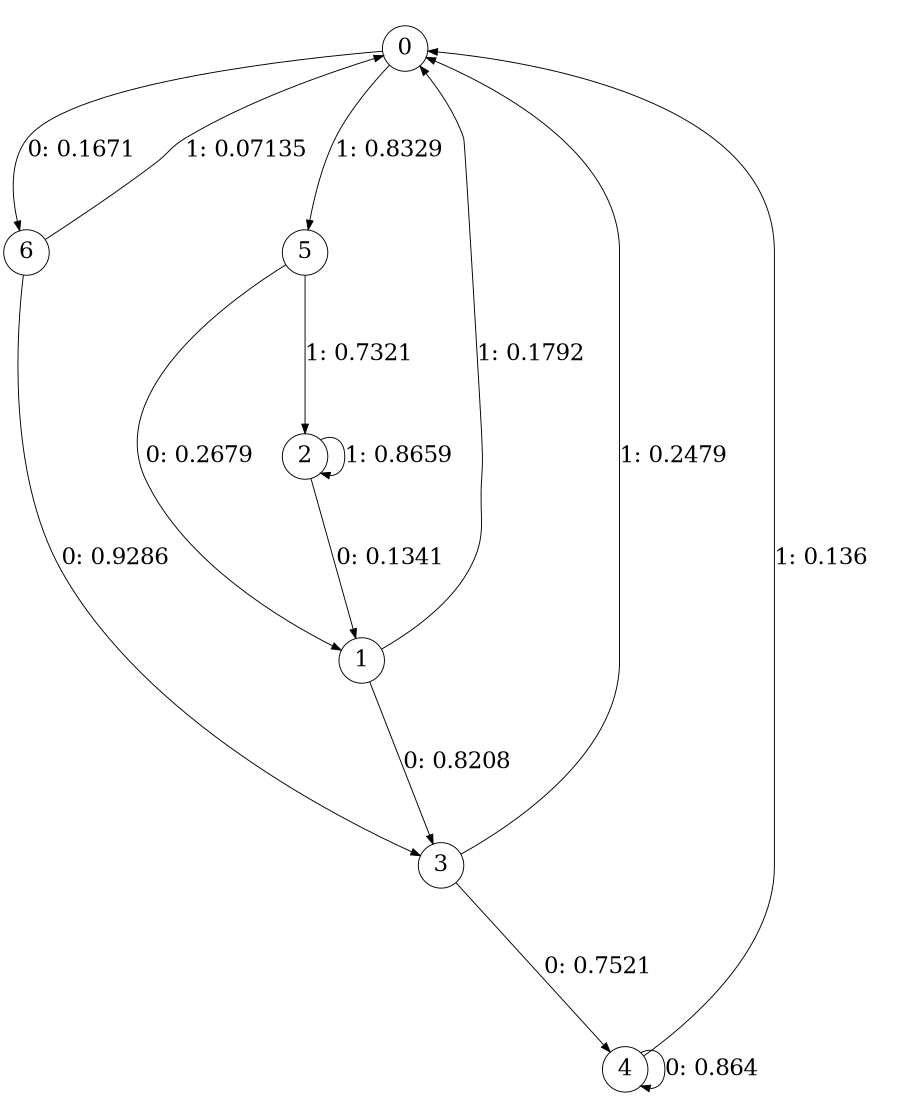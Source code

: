 digraph "ch5faceL3" {
size = "6,8.5";
ratio = "fill";
node [shape = circle];
node [fontsize = 24];
edge [fontsize = 24];
0 -> 6 [label = "0: 0.1671   "];
0 -> 5 [label = "1: 0.8329   "];
1 -> 3 [label = "0: 0.8208   "];
1 -> 0 [label = "1: 0.1792   "];
2 -> 1 [label = "0: 0.1341   "];
2 -> 2 [label = "1: 0.8659   "];
3 -> 4 [label = "0: 0.7521   "];
3 -> 0 [label = "1: 0.2479   "];
4 -> 4 [label = "0: 0.864    "];
4 -> 0 [label = "1: 0.136    "];
5 -> 1 [label = "0: 0.2679   "];
5 -> 2 [label = "1: 0.7321   "];
6 -> 3 [label = "0: 0.9286   "];
6 -> 0 [label = "1: 0.07135  "];
}